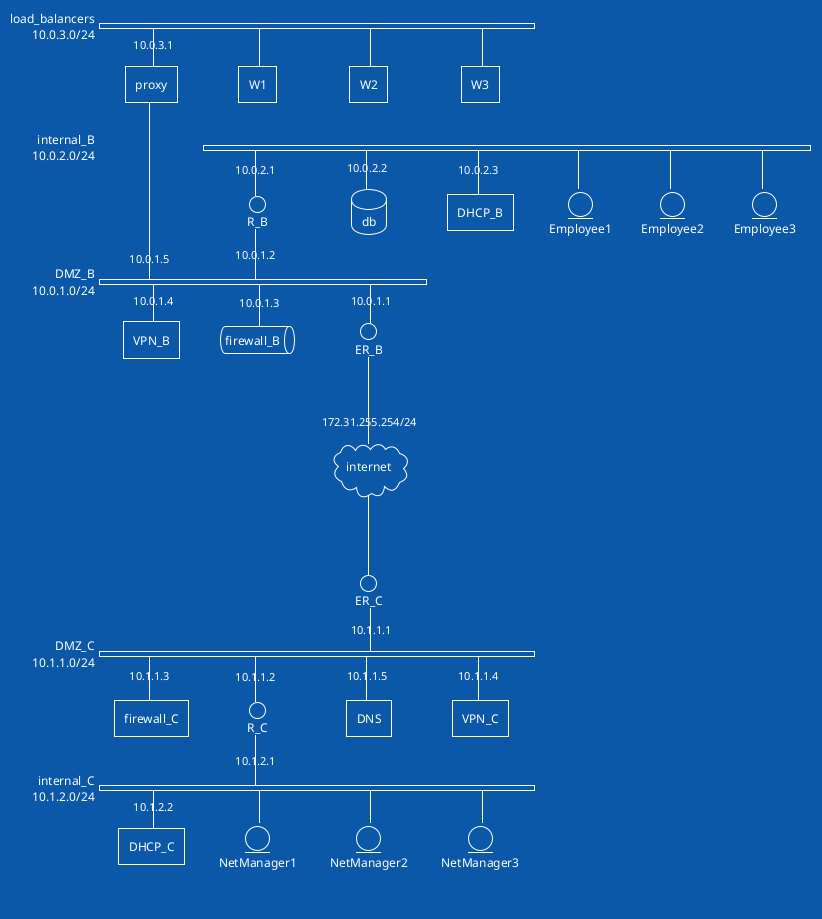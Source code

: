 @startuml
!theme amiga
nwdiag {
  network load_balancers {
    address = "10.0.3.0/24";
    proxy[address = "10.0.3.1"];
    W1;
    W2;
    W3;
  }
  network internal_B {
    address = "10.0.2.0/24";
    R_B [shape = interface, address="10.0.2.1"]
    db [shape = database, address = "10.0.2.2"];
    DHCP_B [shape = rectangle, address = "10.0.2.3"];
    Employee1 [shape = entity]
    Employee2 [shape = entity]
    Employee3 [shape = entity]
  }

  network DMZ_B {
    address = "10.0.1.0/24";
    proxy [shape = rectangle, address="10.0.1.5"];
    VPN_B [shape = rectangle, address="10.0.1.4"]
    firewall_B [shape = queue, address="10.0.1.3"];
    ER_B [shape = interface, address="10.0.1.1"];
    R_B [shape = interface, address="10.0.1.2"];
  }

  ER_B [shape = interface];
  ER_B -- internet;
  internet [shape = cloud, address=172.31.255.254/24];
  internet -- ER_C;

  network DMZ_C {
    address = "10.1.1.0/24";
    ER_C [shape = interface, address="10.1.1.1"]
    firewall_C [shape = queu, address="10.1.1.3"]
    R_C [shape = interfac, address="10.1.1.2"]
    DNS [shape = rectangl, address="10.1.1.5"]
    VPN_C [shape = rectangl, address="10.1.1.4"]
  }

  network internal_C {
    address = "10.1.2.0/24";
    R_C [shape = interface, address="10.1.2.1"]
    DHCP_C [shape = rectangle, address="10.1.2.2"];
    NetManager1 [shape = entity]
    NetManager2 [shape = entity]
    NetManager3 [shape = entity]
  }
}
@enduml

